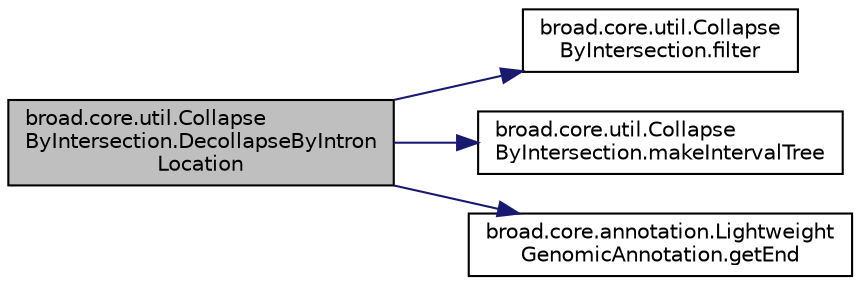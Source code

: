 digraph "broad.core.util.CollapseByIntersection.DecollapseByIntronLocation"
{
  edge [fontname="Helvetica",fontsize="10",labelfontname="Helvetica",labelfontsize="10"];
  node [fontname="Helvetica",fontsize="10",shape=record];
  rankdir="LR";
  Node1 [label="broad.core.util.Collapse\lByIntersection.DecollapseByIntron\lLocation",height=0.2,width=0.4,color="black", fillcolor="grey75", style="filled" fontcolor="black"];
  Node1 -> Node2 [color="midnightblue",fontsize="10",style="solid"];
  Node2 [label="broad.core.util.Collapse\lByIntersection.filter",height=0.2,width=0.4,color="black", fillcolor="white", style="filled",URL="$classbroad_1_1core_1_1util_1_1_collapse_by_intersection.html#a4b443eec558faccf567870a535ab98e7"];
  Node1 -> Node3 [color="midnightblue",fontsize="10",style="solid"];
  Node3 [label="broad.core.util.Collapse\lByIntersection.makeIntervalTree",height=0.2,width=0.4,color="black", fillcolor="white", style="filled",URL="$classbroad_1_1core_1_1util_1_1_collapse_by_intersection.html#aaa8e7c2f4714c9ce25ac41c142b7668b"];
  Node1 -> Node4 [color="midnightblue",fontsize="10",style="solid"];
  Node4 [label="broad.core.annotation.Lightweight\lGenomicAnnotation.getEnd",height=0.2,width=0.4,color="black", fillcolor="white", style="filled",URL="$interfacebroad_1_1core_1_1annotation_1_1_lightweight_genomic_annotation.html#a68b4fd4cda3321ffd91dd427df9b24a7"];
}
